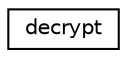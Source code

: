 digraph "Graphical Class Hierarchy"
{
 // INTERACTIVE_SVG=YES
  edge [fontname="Helvetica",fontsize="10",labelfontname="Helvetica",labelfontsize="10"];
  node [fontname="Helvetica",fontsize="10",shape=record];
  rankdir="LR";
  Node0 [label="decrypt",height=0.2,width=0.4,color="black", fillcolor="white", style="filled",URL="$da/d48/enumdecrypt.html"];
}
